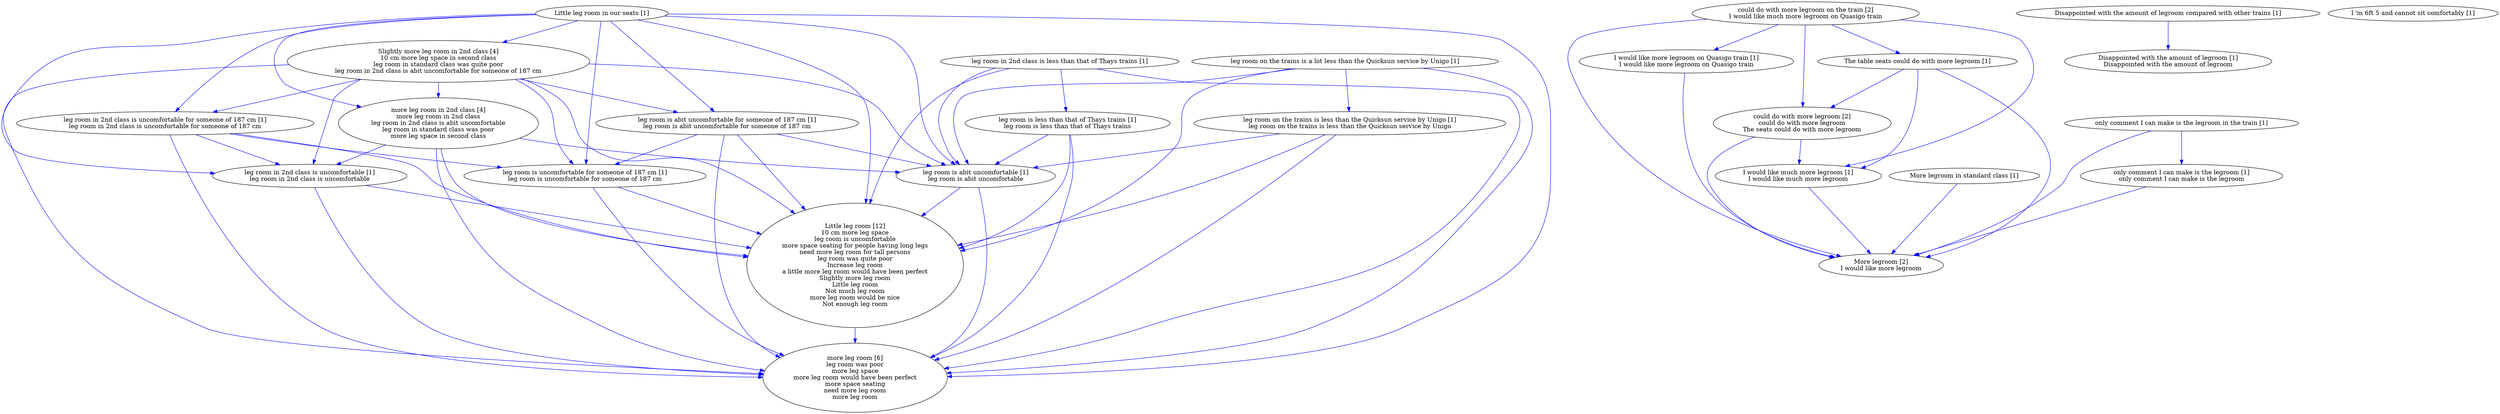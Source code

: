 digraph collapsedGraph {
"Slightly more leg room in 2nd class [4]\n10 cm more leg space in second class\nleg room in standard class was quite poor\nleg room in 2nd class is abit uncomfortable for someone of 187 cm""could do with more legroom on the train [2]\nI would like much more legroom on Quasigo train""Little leg room [12]\n10 cm more leg space\nleg room is uncomfortable\nmore space seating for people having long legs\nneed more leg room for tall persons\nleg room was quite poor\nIncrease leg room\na little more leg room would have been perfect\nSlightly more leg room\nLittle leg room\nNot much leg room\nmore leg room would be nice\nNot enough leg room""more leg room [6]\nleg room was poor\nmore leg space\nmore leg room would have been perfect\nmore space seating\nneed more leg room\nmore leg room""could do with more legroom [2]\ncould do with more legroom\nThe seats could do with more legroom""More legroom [2]\nI would like more legroom""more leg room in 2nd class [4]\nmore leg room in 2nd class\nleg room in 2nd class is abit uncomfortable\nleg room in standard class was poor\nmore leg space in second class""Disappointed with the amount of legroom compared with other trains [1]""Disappointed with the amount of legroom [1]\nDisappointed with the amount of legroom""I 'm 6ft 5 and cannot sit comfortably [1]""I would like more legroom on Quasigo train [1]\nI would like more legroom on Quasigo train""I would like much more legroom [1]\nI would like much more legroom""Little leg room in our seats [1]""More legroom in standard class [1]""The table seats could do with more legroom [1]""leg room is abit uncomfortable for someone of 187 cm [1]\nleg room is abit uncomfortable for someone of 187 cm""leg room is abit uncomfortable [1]\nleg room is abit uncomfortable""leg room is uncomfortable for someone of 187 cm [1]\nleg room is uncomfortable for someone of 187 cm""leg room in 2nd class is uncomfortable [1]\nleg room in 2nd class is uncomfortable""leg room in 2nd class is uncomfortable for someone of 187 cm [1]\nleg room in 2nd class is uncomfortable for someone of 187 cm""leg room in 2nd class is less than that of Thays trains [1]""leg room is less than that of Thays trains [1]\nleg room is less than that of Thays trains""leg room on the trains is a lot less than the Quicksun service by Unigo [1]""leg room on the trains is less than the Quicksun service by Unigo [1]\nleg room on the trains is less than the Quicksun service by Unigo""only comment I can make is the legroom in the train [1]""only comment I can make is the legroom [1]\nonly comment I can make is the legroom""more leg room in 2nd class [4]\nmore leg room in 2nd class\nleg room in 2nd class is abit uncomfortable\nleg room in standard class was poor\nmore leg space in second class" -> "Little leg room [12]\n10 cm more leg space\nleg room is uncomfortable\nmore space seating for people having long legs\nneed more leg room for tall persons\nleg room was quite poor\nIncrease leg room\na little more leg room would have been perfect\nSlightly more leg room\nLittle leg room\nNot much leg room\nmore leg room would be nice\nNot enough leg room" [color=blue]
"Little leg room [12]\n10 cm more leg space\nleg room is uncomfortable\nmore space seating for people having long legs\nneed more leg room for tall persons\nleg room was quite poor\nIncrease leg room\na little more leg room would have been perfect\nSlightly more leg room\nLittle leg room\nNot much leg room\nmore leg room would be nice\nNot enough leg room" -> "more leg room [6]\nleg room was poor\nmore leg space\nmore leg room would have been perfect\nmore space seating\nneed more leg room\nmore leg room" [color=blue]
"Little leg room in our seats [1]" -> "leg room is abit uncomfortable [1]\nleg room is abit uncomfortable" [color=blue]
"Little leg room in our seats [1]" -> "more leg room in 2nd class [4]\nmore leg room in 2nd class\nleg room in 2nd class is abit uncomfortable\nleg room in standard class was poor\nmore leg space in second class" [color=blue]
"Slightly more leg room in 2nd class [4]\n10 cm more leg space in second class\nleg room in standard class was quite poor\nleg room in 2nd class is abit uncomfortable for someone of 187 cm" -> "Little leg room [12]\n10 cm more leg space\nleg room is uncomfortable\nmore space seating for people having long legs\nneed more leg room for tall persons\nleg room was quite poor\nIncrease leg room\na little more leg room would have been perfect\nSlightly more leg room\nLittle leg room\nNot much leg room\nmore leg room would be nice\nNot enough leg room" [color=blue]
"leg room in 2nd class is uncomfortable for someone of 187 cm [1]\nleg room in 2nd class is uncomfortable for someone of 187 cm" -> "Little leg room [12]\n10 cm more leg space\nleg room is uncomfortable\nmore space seating for people having long legs\nneed more leg room for tall persons\nleg room was quite poor\nIncrease leg room\na little more leg room would have been perfect\nSlightly more leg room\nLittle leg room\nNot much leg room\nmore leg room would be nice\nNot enough leg room" [color=blue]
"More legroom in standard class [1]" -> "More legroom [2]\nI would like more legroom" [color=blue]
"I would like much more legroom [1]\nI would like much more legroom" -> "More legroom [2]\nI would like more legroom" [color=blue]
"leg room in 2nd class is uncomfortable for someone of 187 cm [1]\nleg room in 2nd class is uncomfortable for someone of 187 cm" -> "more leg room [6]\nleg room was poor\nmore leg space\nmore leg room would have been perfect\nmore space seating\nneed more leg room\nmore leg room" [color=blue]
"could do with more legroom on the train [2]\nI would like much more legroom on Quasigo train" -> "I would like much more legroom [1]\nI would like much more legroom" [color=blue]
"Slightly more leg room in 2nd class [4]\n10 cm more leg space in second class\nleg room in standard class was quite poor\nleg room in 2nd class is abit uncomfortable for someone of 187 cm" -> "more leg room in 2nd class [4]\nmore leg room in 2nd class\nleg room in 2nd class is abit uncomfortable\nleg room in standard class was poor\nmore leg space in second class" [color=blue]
"leg room is abit uncomfortable for someone of 187 cm [1]\nleg room is abit uncomfortable for someone of 187 cm" -> "Little leg room [12]\n10 cm more leg space\nleg room is uncomfortable\nmore space seating for people having long legs\nneed more leg room for tall persons\nleg room was quite poor\nIncrease leg room\na little more leg room would have been perfect\nSlightly more leg room\nLittle leg room\nNot much leg room\nmore leg room would be nice\nNot enough leg room" [color=blue]
"could do with more legroom [2]\ncould do with more legroom\nThe seats could do with more legroom" -> "More legroom [2]\nI would like more legroom" [color=blue]
"leg room in 2nd class is less than that of Thays trains [1]" -> "leg room is abit uncomfortable [1]\nleg room is abit uncomfortable" [color=blue]
"leg room in 2nd class is less than that of Thays trains [1]" -> "Little leg room [12]\n10 cm more leg space\nleg room is uncomfortable\nmore space seating for people having long legs\nneed more leg room for tall persons\nleg room was quite poor\nIncrease leg room\na little more leg room would have been perfect\nSlightly more leg room\nLittle leg room\nNot much leg room\nmore leg room would be nice\nNot enough leg room" [color=blue]
"Little leg room in our seats [1]" -> "leg room in 2nd class is uncomfortable [1]\nleg room in 2nd class is uncomfortable" [color=blue]
"could do with more legroom on the train [2]\nI would like much more legroom on Quasigo train" -> "The table seats could do with more legroom [1]" [color=blue]
"leg room is abit uncomfortable [1]\nleg room is abit uncomfortable" -> "Little leg room [12]\n10 cm more leg space\nleg room is uncomfortable\nmore space seating for people having long legs\nneed more leg room for tall persons\nleg room was quite poor\nIncrease leg room\na little more leg room would have been perfect\nSlightly more leg room\nLittle leg room\nNot much leg room\nmore leg room would be nice\nNot enough leg room" [color=blue]
"only comment I can make is the legroom [1]\nonly comment I can make is the legroom" -> "More legroom [2]\nI would like more legroom" [color=blue]
"Slightly more leg room in 2nd class [4]\n10 cm more leg space in second class\nleg room in standard class was quite poor\nleg room in 2nd class is abit uncomfortable for someone of 187 cm" -> "leg room in 2nd class is uncomfortable [1]\nleg room in 2nd class is uncomfortable" [color=blue]
"leg room on the trains is less than the Quicksun service by Unigo [1]\nleg room on the trains is less than the Quicksun service by Unigo" -> "Little leg room [12]\n10 cm more leg space\nleg room is uncomfortable\nmore space seating for people having long legs\nneed more leg room for tall persons\nleg room was quite poor\nIncrease leg room\na little more leg room would have been perfect\nSlightly more leg room\nLittle leg room\nNot much leg room\nmore leg room would be nice\nNot enough leg room" [color=blue]
"leg room is abit uncomfortable for someone of 187 cm [1]\nleg room is abit uncomfortable for someone of 187 cm" -> "more leg room [6]\nleg room was poor\nmore leg space\nmore leg room would have been perfect\nmore space seating\nneed more leg room\nmore leg room" [color=blue]
"leg room on the trains is less than the Quicksun service by Unigo [1]\nleg room on the trains is less than the Quicksun service by Unigo" -> "leg room is abit uncomfortable [1]\nleg room is abit uncomfortable" [color=blue]
"leg room on the trains is less than the Quicksun service by Unigo [1]\nleg room on the trains is less than the Quicksun service by Unigo" -> "more leg room [6]\nleg room was poor\nmore leg space\nmore leg room would have been perfect\nmore space seating\nneed more leg room\nmore leg room" [color=blue]
"more leg room in 2nd class [4]\nmore leg room in 2nd class\nleg room in 2nd class is abit uncomfortable\nleg room in standard class was poor\nmore leg space in second class" -> "leg room in 2nd class is uncomfortable [1]\nleg room in 2nd class is uncomfortable" [color=blue]
"could do with more legroom on the train [2]\nI would like much more legroom on Quasigo train" -> "More legroom [2]\nI would like more legroom" [color=blue]
"Slightly more leg room in 2nd class [4]\n10 cm more leg space in second class\nleg room in standard class was quite poor\nleg room in 2nd class is abit uncomfortable for someone of 187 cm" -> "more leg room [6]\nleg room was poor\nmore leg space\nmore leg room would have been perfect\nmore space seating\nneed more leg room\nmore leg room" [color=blue]
"I would like more legroom on Quasigo train [1]\nI would like more legroom on Quasigo train" -> "More legroom [2]\nI would like more legroom" [color=blue]
"The table seats could do with more legroom [1]" -> "I would like much more legroom [1]\nI would like much more legroom" [color=blue]
"Slightly more leg room in 2nd class [4]\n10 cm more leg space in second class\nleg room in standard class was quite poor\nleg room in 2nd class is abit uncomfortable for someone of 187 cm" -> "leg room is abit uncomfortable [1]\nleg room is abit uncomfortable" [color=blue]
"leg room in 2nd class is uncomfortable [1]\nleg room in 2nd class is uncomfortable" -> "Little leg room [12]\n10 cm more leg space\nleg room is uncomfortable\nmore space seating for people having long legs\nneed more leg room for tall persons\nleg room was quite poor\nIncrease leg room\na little more leg room would have been perfect\nSlightly more leg room\nLittle leg room\nNot much leg room\nmore leg room would be nice\nNot enough leg room" [color=blue]
"leg room on the trains is a lot less than the Quicksun service by Unigo [1]" -> "leg room is abit uncomfortable [1]\nleg room is abit uncomfortable" [color=blue]
"could do with more legroom [2]\ncould do with more legroom\nThe seats could do with more legroom" -> "I would like much more legroom [1]\nI would like much more legroom" [color=blue]
"leg room on the trains is a lot less than the Quicksun service by Unigo [1]" -> "more leg room [6]\nleg room was poor\nmore leg space\nmore leg room would have been perfect\nmore space seating\nneed more leg room\nmore leg room" [color=blue]
"leg room is less than that of Thays trains [1]\nleg room is less than that of Thays trains" -> "more leg room [6]\nleg room was poor\nmore leg space\nmore leg room would have been perfect\nmore space seating\nneed more leg room\nmore leg room" [color=blue]
"leg room is less than that of Thays trains [1]\nleg room is less than that of Thays trains" -> "leg room is abit uncomfortable [1]\nleg room is abit uncomfortable" [color=blue]
"leg room in 2nd class is uncomfortable [1]\nleg room in 2nd class is uncomfortable" -> "more leg room [6]\nleg room was poor\nmore leg space\nmore leg room would have been perfect\nmore space seating\nneed more leg room\nmore leg room" [color=blue]
"leg room is less than that of Thays trains [1]\nleg room is less than that of Thays trains" -> "Little leg room [12]\n10 cm more leg space\nleg room is uncomfortable\nmore space seating for people having long legs\nneed more leg room for tall persons\nleg room was quite poor\nIncrease leg room\na little more leg room would have been perfect\nSlightly more leg room\nLittle leg room\nNot much leg room\nmore leg room would be nice\nNot enough leg room" [color=blue]
"leg room in 2nd class is less than that of Thays trains [1]" -> "more leg room [6]\nleg room was poor\nmore leg space\nmore leg room would have been perfect\nmore space seating\nneed more leg room\nmore leg room" [color=blue]
"more leg room in 2nd class [4]\nmore leg room in 2nd class\nleg room in 2nd class is abit uncomfortable\nleg room in standard class was poor\nmore leg space in second class" -> "more leg room [6]\nleg room was poor\nmore leg space\nmore leg room would have been perfect\nmore space seating\nneed more leg room\nmore leg room" [color=blue]
"leg room on the trains is a lot less than the Quicksun service by Unigo [1]" -> "Little leg room [12]\n10 cm more leg space\nleg room is uncomfortable\nmore space seating for people having long legs\nneed more leg room for tall persons\nleg room was quite poor\nIncrease leg room\na little more leg room would have been perfect\nSlightly more leg room\nLittle leg room\nNot much leg room\nmore leg room would be nice\nNot enough leg room" [color=blue]
"only comment I can make is the legroom in the train [1]" -> "More legroom [2]\nI would like more legroom" [color=blue]
"could do with more legroom on the train [2]\nI would like much more legroom on Quasigo train" -> "could do with more legroom [2]\ncould do with more legroom\nThe seats could do with more legroom" [color=blue]
"Little leg room in our seats [1]" -> "Little leg room [12]\n10 cm more leg space\nleg room is uncomfortable\nmore space seating for people having long legs\nneed more leg room for tall persons\nleg room was quite poor\nIncrease leg room\na little more leg room would have been perfect\nSlightly more leg room\nLittle leg room\nNot much leg room\nmore leg room would be nice\nNot enough leg room" [color=blue]
"Little leg room in our seats [1]" -> "Slightly more leg room in 2nd class [4]\n10 cm more leg space in second class\nleg room in standard class was quite poor\nleg room in 2nd class is abit uncomfortable for someone of 187 cm" [color=blue]
"The table seats could do with more legroom [1]" -> "could do with more legroom [2]\ncould do with more legroom\nThe seats could do with more legroom" [color=blue]
"leg room is uncomfortable for someone of 187 cm [1]\nleg room is uncomfortable for someone of 187 cm" -> "Little leg room [12]\n10 cm more leg space\nleg room is uncomfortable\nmore space seating for people having long legs\nneed more leg room for tall persons\nleg room was quite poor\nIncrease leg room\na little more leg room would have been perfect\nSlightly more leg room\nLittle leg room\nNot much leg room\nmore leg room would be nice\nNot enough leg room" [color=blue]
"The table seats could do with more legroom [1]" -> "More legroom [2]\nI would like more legroom" [color=blue]
"Little leg room in our seats [1]" -> "more leg room [6]\nleg room was poor\nmore leg space\nmore leg room would have been perfect\nmore space seating\nneed more leg room\nmore leg room" [color=blue]
"leg room is abit uncomfortable [1]\nleg room is abit uncomfortable" -> "more leg room [6]\nleg room was poor\nmore leg space\nmore leg room would have been perfect\nmore space seating\nneed more leg room\nmore leg room" [color=blue]
"leg room is uncomfortable for someone of 187 cm [1]\nleg room is uncomfortable for someone of 187 cm" -> "more leg room [6]\nleg room was poor\nmore leg space\nmore leg room would have been perfect\nmore space seating\nneed more leg room\nmore leg room" [color=blue]
"more leg room in 2nd class [4]\nmore leg room in 2nd class\nleg room in 2nd class is abit uncomfortable\nleg room in standard class was poor\nmore leg space in second class" -> "leg room is abit uncomfortable [1]\nleg room is abit uncomfortable" [color=blue]
"Disappointed with the amount of legroom compared with other trains [1]" -> "Disappointed with the amount of legroom [1]\nDisappointed with the amount of legroom" [color=blue]
"leg room is abit uncomfortable for someone of 187 cm [1]\nleg room is abit uncomfortable for someone of 187 cm" -> "leg room is abit uncomfortable [1]\nleg room is abit uncomfortable" [color=blue]
"leg room is abit uncomfortable for someone of 187 cm [1]\nleg room is abit uncomfortable for someone of 187 cm" -> "leg room is uncomfortable for someone of 187 cm [1]\nleg room is uncomfortable for someone of 187 cm" [color=blue]
"leg room in 2nd class is uncomfortable for someone of 187 cm [1]\nleg room in 2nd class is uncomfortable for someone of 187 cm" -> "leg room is uncomfortable for someone of 187 cm [1]\nleg room is uncomfortable for someone of 187 cm" [color=blue]
"leg room in 2nd class is uncomfortable for someone of 187 cm [1]\nleg room in 2nd class is uncomfortable for someone of 187 cm" -> "leg room in 2nd class is uncomfortable [1]\nleg room in 2nd class is uncomfortable" [color=blue]
"leg room in 2nd class is less than that of Thays trains [1]" -> "leg room is less than that of Thays trains [1]\nleg room is less than that of Thays trains" [color=blue]
"leg room on the trains is a lot less than the Quicksun service by Unigo [1]" -> "leg room on the trains is less than the Quicksun service by Unigo [1]\nleg room on the trains is less than the Quicksun service by Unigo" [color=blue]
"only comment I can make is the legroom in the train [1]" -> "only comment I can make is the legroom [1]\nonly comment I can make is the legroom" [color=blue]
"Slightly more leg room in 2nd class [4]\n10 cm more leg space in second class\nleg room in standard class was quite poor\nleg room in 2nd class is abit uncomfortable for someone of 187 cm" -> "leg room is uncomfortable for someone of 187 cm [1]\nleg room is uncomfortable for someone of 187 cm" [color=blue]
"Slightly more leg room in 2nd class [4]\n10 cm more leg space in second class\nleg room in standard class was quite poor\nleg room in 2nd class is abit uncomfortable for someone of 187 cm" -> "leg room in 2nd class is uncomfortable for someone of 187 cm [1]\nleg room in 2nd class is uncomfortable for someone of 187 cm" [color=blue]
"Slightly more leg room in 2nd class [4]\n10 cm more leg space in second class\nleg room in standard class was quite poor\nleg room in 2nd class is abit uncomfortable for someone of 187 cm" -> "leg room is abit uncomfortable for someone of 187 cm [1]\nleg room is abit uncomfortable for someone of 187 cm" [color=blue]
"Little leg room in our seats [1]" -> "leg room is uncomfortable for someone of 187 cm [1]\nleg room is uncomfortable for someone of 187 cm" [color=blue]
"Little leg room in our seats [1]" -> "leg room in 2nd class is uncomfortable for someone of 187 cm [1]\nleg room in 2nd class is uncomfortable for someone of 187 cm" [color=blue]
"Little leg room in our seats [1]" -> "leg room is abit uncomfortable for someone of 187 cm [1]\nleg room is abit uncomfortable for someone of 187 cm" [color=blue]
"could do with more legroom on the train [2]\nI would like much more legroom on Quasigo train" -> "I would like more legroom on Quasigo train [1]\nI would like more legroom on Quasigo train" [color=blue]
}